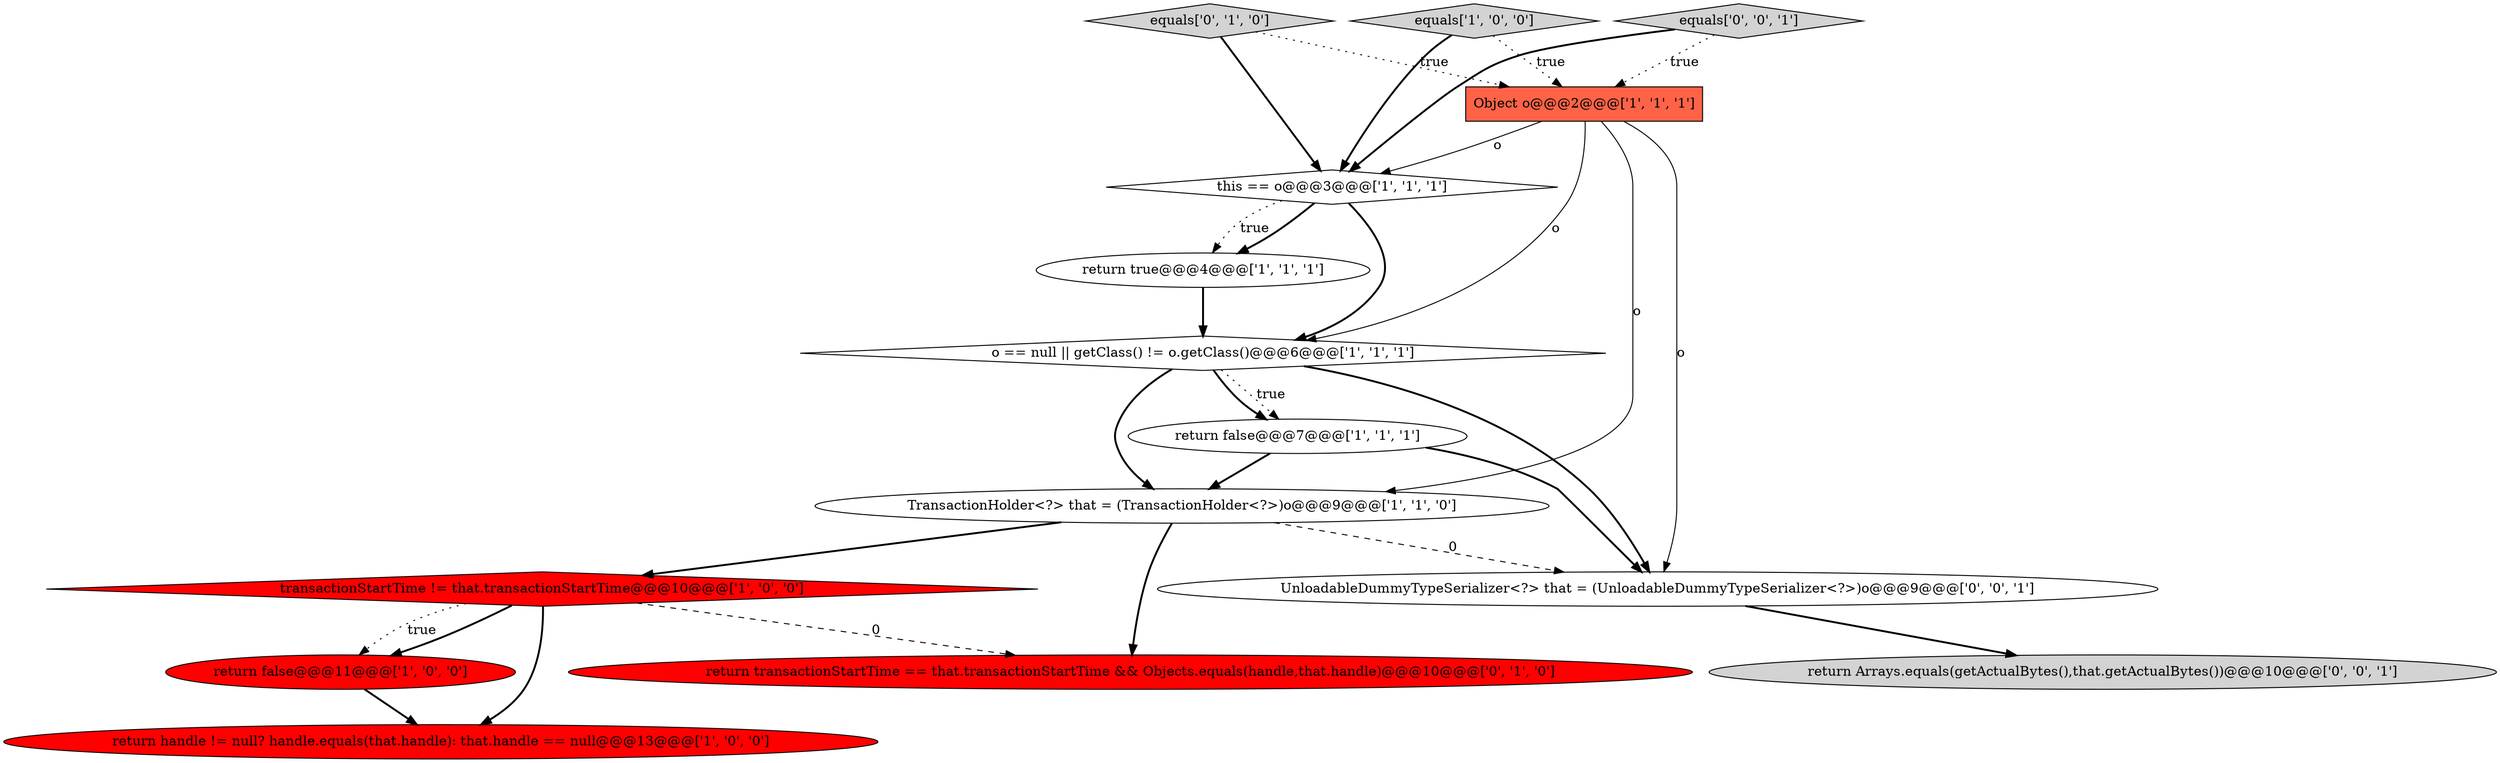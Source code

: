 digraph {
8 [style = filled, label = "return true@@@4@@@['1', '1', '1']", fillcolor = white, shape = ellipse image = "AAA0AAABBB1BBB"];
6 [style = filled, label = "this == o@@@3@@@['1', '1', '1']", fillcolor = white, shape = diamond image = "AAA0AAABBB1BBB"];
3 [style = filled, label = "Object o@@@2@@@['1', '1', '1']", fillcolor = tomato, shape = box image = "AAA0AAABBB1BBB"];
5 [style = filled, label = "TransactionHolder<?> that = (TransactionHolder<?>)o@@@9@@@['1', '1', '0']", fillcolor = white, shape = ellipse image = "AAA0AAABBB1BBB"];
10 [style = filled, label = "return transactionStartTime == that.transactionStartTime && Objects.equals(handle,that.handle)@@@10@@@['0', '1', '0']", fillcolor = red, shape = ellipse image = "AAA1AAABBB2BBB"];
2 [style = filled, label = "transactionStartTime != that.transactionStartTime@@@10@@@['1', '0', '0']", fillcolor = red, shape = diamond image = "AAA1AAABBB1BBB"];
1 [style = filled, label = "return false@@@11@@@['1', '0', '0']", fillcolor = red, shape = ellipse image = "AAA1AAABBB1BBB"];
13 [style = filled, label = "return Arrays.equals(getActualBytes(),that.getActualBytes())@@@10@@@['0', '0', '1']", fillcolor = lightgray, shape = ellipse image = "AAA0AAABBB3BBB"];
12 [style = filled, label = "equals['0', '0', '1']", fillcolor = lightgray, shape = diamond image = "AAA0AAABBB3BBB"];
7 [style = filled, label = "return handle != null? handle.equals(that.handle): that.handle == null@@@13@@@['1', '0', '0']", fillcolor = red, shape = ellipse image = "AAA1AAABBB1BBB"];
9 [style = filled, label = "equals['1', '0', '0']", fillcolor = lightgray, shape = diamond image = "AAA0AAABBB1BBB"];
4 [style = filled, label = "return false@@@7@@@['1', '1', '1']", fillcolor = white, shape = ellipse image = "AAA0AAABBB1BBB"];
11 [style = filled, label = "equals['0', '1', '0']", fillcolor = lightgray, shape = diamond image = "AAA0AAABBB2BBB"];
14 [style = filled, label = "UnloadableDummyTypeSerializer<?> that = (UnloadableDummyTypeSerializer<?>)o@@@9@@@['0', '0', '1']", fillcolor = white, shape = ellipse image = "AAA0AAABBB3BBB"];
0 [style = filled, label = "o == null || getClass() != o.getClass()@@@6@@@['1', '1', '1']", fillcolor = white, shape = diamond image = "AAA0AAABBB1BBB"];
5->10 [style = bold, label=""];
12->3 [style = dotted, label="true"];
4->14 [style = bold, label=""];
5->14 [style = dashed, label="0"];
3->0 [style = solid, label="o"];
2->1 [style = bold, label=""];
11->6 [style = bold, label=""];
0->4 [style = dotted, label="true"];
3->14 [style = solid, label="o"];
6->0 [style = bold, label=""];
3->6 [style = solid, label="o"];
12->6 [style = bold, label=""];
1->7 [style = bold, label=""];
2->10 [style = dashed, label="0"];
9->6 [style = bold, label=""];
8->0 [style = bold, label=""];
5->2 [style = bold, label=""];
0->14 [style = bold, label=""];
0->4 [style = bold, label=""];
6->8 [style = dotted, label="true"];
2->1 [style = dotted, label="true"];
6->8 [style = bold, label=""];
2->7 [style = bold, label=""];
14->13 [style = bold, label=""];
11->3 [style = dotted, label="true"];
3->5 [style = solid, label="o"];
4->5 [style = bold, label=""];
9->3 [style = dotted, label="true"];
0->5 [style = bold, label=""];
}
